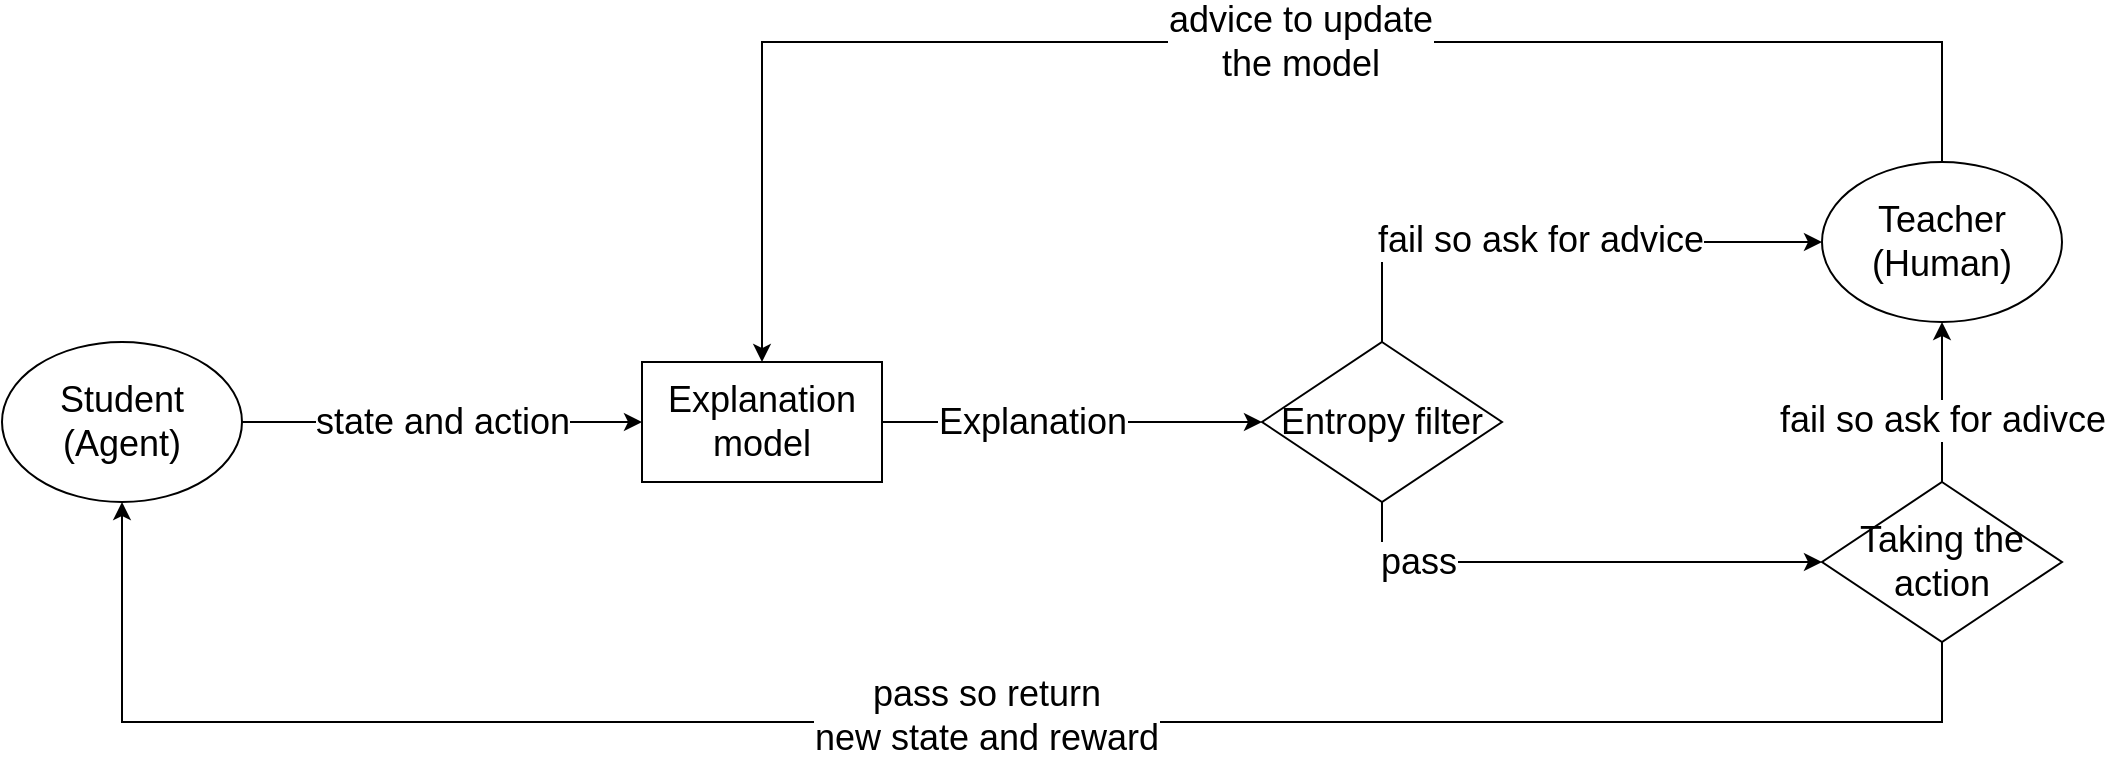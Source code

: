 <mxfile version="15.4.3" type="github">
  <diagram id="s94BZew-1kgGQWFvk4fz" name="Page-1">
    <mxGraphModel dx="2297" dy="797" grid="1" gridSize="10" guides="1" tooltips="1" connect="1" arrows="1" fold="1" page="1" pageScale="1" pageWidth="850" pageHeight="1100" math="0" shadow="0">
      <root>
        <mxCell id="0" />
        <mxCell id="1" parent="0" />
        <mxCell id="4TmoHQz32iZ2RVfKTQpo-15" style="edgeStyle=orthogonalEdgeStyle;rounded=0;orthogonalLoop=1;jettySize=auto;html=1;exitX=0.5;exitY=0;exitDx=0;exitDy=0;entryX=0.5;entryY=0;entryDx=0;entryDy=0;fontSize=18;" parent="1" source="4TmoHQz32iZ2RVfKTQpo-1" target="4TmoHQz32iZ2RVfKTQpo-4" edge="1">
          <mxGeometry relative="1" as="geometry">
            <Array as="points">
              <mxPoint x="730" y="50" />
              <mxPoint x="140" y="50" />
            </Array>
          </mxGeometry>
        </mxCell>
        <mxCell id="4TmoHQz32iZ2RVfKTQpo-28" value="advice to update&lt;br style=&quot;font-size: 18px;&quot;&gt;the model" style="edgeLabel;html=1;align=center;verticalAlign=middle;resizable=0;points=[];fontSize=18;" parent="4TmoHQz32iZ2RVfKTQpo-15" vertex="1" connectable="0">
          <mxGeometry x="0.059" relative="1" as="geometry">
            <mxPoint x="48" as="offset" />
          </mxGeometry>
        </mxCell>
        <mxCell id="4TmoHQz32iZ2RVfKTQpo-1" value="Teacher (Human)" style="ellipse;whiteSpace=wrap;html=1;fontSize=18;" parent="1" vertex="1">
          <mxGeometry x="670" y="110" width="120" height="80" as="geometry" />
        </mxCell>
        <mxCell id="4TmoHQz32iZ2RVfKTQpo-8" value="state and action" style="edgeStyle=orthogonalEdgeStyle;rounded=0;orthogonalLoop=1;jettySize=auto;html=1;fontSize=18;" parent="1" source="4TmoHQz32iZ2RVfKTQpo-2" target="4TmoHQz32iZ2RVfKTQpo-4" edge="1">
          <mxGeometry relative="1" as="geometry" />
        </mxCell>
        <mxCell id="4TmoHQz32iZ2RVfKTQpo-2" value="Student (Agent)" style="ellipse;whiteSpace=wrap;html=1;fontSize=18;" parent="1" vertex="1">
          <mxGeometry x="-240" y="200" width="120" height="80" as="geometry" />
        </mxCell>
        <mxCell id="4TmoHQz32iZ2RVfKTQpo-10" style="edgeStyle=orthogonalEdgeStyle;rounded=0;orthogonalLoop=1;jettySize=auto;html=1;entryX=0;entryY=0.5;entryDx=0;entryDy=0;fontSize=18;" parent="1" source="4TmoHQz32iZ2RVfKTQpo-3" target="4TmoHQz32iZ2RVfKTQpo-7" edge="1">
          <mxGeometry relative="1" as="geometry">
            <Array as="points">
              <mxPoint x="450" y="310" />
            </Array>
          </mxGeometry>
        </mxCell>
        <mxCell id="4TmoHQz32iZ2RVfKTQpo-22" value="pass" style="edgeLabel;html=1;align=center;verticalAlign=middle;resizable=0;points=[];fontSize=18;" parent="4TmoHQz32iZ2RVfKTQpo-10" vertex="1" connectable="0">
          <mxGeometry x="-0.5" y="-1" relative="1" as="geometry">
            <mxPoint x="-15" y="-1" as="offset" />
          </mxGeometry>
        </mxCell>
        <mxCell id="4TmoHQz32iZ2RVfKTQpo-31" style="edgeStyle=orthogonalEdgeStyle;rounded=0;orthogonalLoop=1;jettySize=auto;html=1;exitX=0.5;exitY=0;exitDx=0;exitDy=0;entryX=0;entryY=0.5;entryDx=0;entryDy=0;fontSize=18;" parent="1" source="4TmoHQz32iZ2RVfKTQpo-3" target="4TmoHQz32iZ2RVfKTQpo-1" edge="1">
          <mxGeometry relative="1" as="geometry" />
        </mxCell>
        <mxCell id="4TmoHQz32iZ2RVfKTQpo-32" value="fail so ask for advice" style="edgeLabel;html=1;align=center;verticalAlign=middle;resizable=0;points=[];fontSize=18;" parent="4TmoHQz32iZ2RVfKTQpo-31" vertex="1" connectable="0">
          <mxGeometry x="-0.044" y="1" relative="1" as="geometry">
            <mxPoint as="offset" />
          </mxGeometry>
        </mxCell>
        <mxCell id="4TmoHQz32iZ2RVfKTQpo-3" value="Entropy filter" style="rhombus;whiteSpace=wrap;html=1;fontSize=18;" parent="1" vertex="1">
          <mxGeometry x="390" y="200" width="120" height="80" as="geometry" />
        </mxCell>
        <mxCell id="4TmoHQz32iZ2RVfKTQpo-9" value="" style="edgeStyle=orthogonalEdgeStyle;rounded=0;orthogonalLoop=1;jettySize=auto;html=1;fontSize=18;" parent="1" source="4TmoHQz32iZ2RVfKTQpo-4" target="4TmoHQz32iZ2RVfKTQpo-3" edge="1">
          <mxGeometry relative="1" as="geometry" />
        </mxCell>
        <mxCell id="4TmoHQz32iZ2RVfKTQpo-30" value="Explanation" style="edgeLabel;html=1;align=center;verticalAlign=middle;resizable=0;points=[];fontSize=18;" parent="4TmoHQz32iZ2RVfKTQpo-9" vertex="1" connectable="0">
          <mxGeometry x="-0.218" relative="1" as="geometry">
            <mxPoint as="offset" />
          </mxGeometry>
        </mxCell>
        <mxCell id="4TmoHQz32iZ2RVfKTQpo-4" value="Explanation model" style="rounded=0;whiteSpace=wrap;html=1;fontSize=18;" parent="1" vertex="1">
          <mxGeometry x="80" y="210" width="120" height="60" as="geometry" />
        </mxCell>
        <mxCell id="4TmoHQz32iZ2RVfKTQpo-13" style="edgeStyle=orthogonalEdgeStyle;rounded=0;orthogonalLoop=1;jettySize=auto;html=1;fontSize=18;" parent="1" source="4TmoHQz32iZ2RVfKTQpo-7" target="4TmoHQz32iZ2RVfKTQpo-1" edge="1">
          <mxGeometry relative="1" as="geometry" />
        </mxCell>
        <mxCell id="4TmoHQz32iZ2RVfKTQpo-25" value="fail so ask for adivce" style="edgeLabel;html=1;align=center;verticalAlign=middle;resizable=0;points=[];fontSize=18;" parent="4TmoHQz32iZ2RVfKTQpo-13" vertex="1" connectable="0">
          <mxGeometry x="-0.225" relative="1" as="geometry">
            <mxPoint as="offset" />
          </mxGeometry>
        </mxCell>
        <mxCell id="4TmoHQz32iZ2RVfKTQpo-14" style="edgeStyle=orthogonalEdgeStyle;rounded=0;orthogonalLoop=1;jettySize=auto;html=1;entryX=0.5;entryY=1;entryDx=0;entryDy=0;fontSize=18;" parent="1" source="4TmoHQz32iZ2RVfKTQpo-7" target="4TmoHQz32iZ2RVfKTQpo-2" edge="1">
          <mxGeometry relative="1" as="geometry">
            <Array as="points">
              <mxPoint x="730" y="390" />
              <mxPoint x="-180" y="390" />
            </Array>
          </mxGeometry>
        </mxCell>
        <mxCell id="4TmoHQz32iZ2RVfKTQpo-33" value="pass so return &lt;br style=&quot;font-size: 18px;&quot;&gt;new state and reward" style="edgeLabel;html=1;align=center;verticalAlign=middle;resizable=0;points=[];fontSize=18;" parent="4TmoHQz32iZ2RVfKTQpo-14" vertex="1" connectable="0">
          <mxGeometry x="-0.022" y="-3" relative="1" as="geometry">
            <mxPoint as="offset" />
          </mxGeometry>
        </mxCell>
        <mxCell id="4TmoHQz32iZ2RVfKTQpo-7" value="Taking the action" style="rhombus;whiteSpace=wrap;html=1;fontSize=18;" parent="1" vertex="1">
          <mxGeometry x="670" y="270" width="120" height="80" as="geometry" />
        </mxCell>
      </root>
    </mxGraphModel>
  </diagram>
</mxfile>
